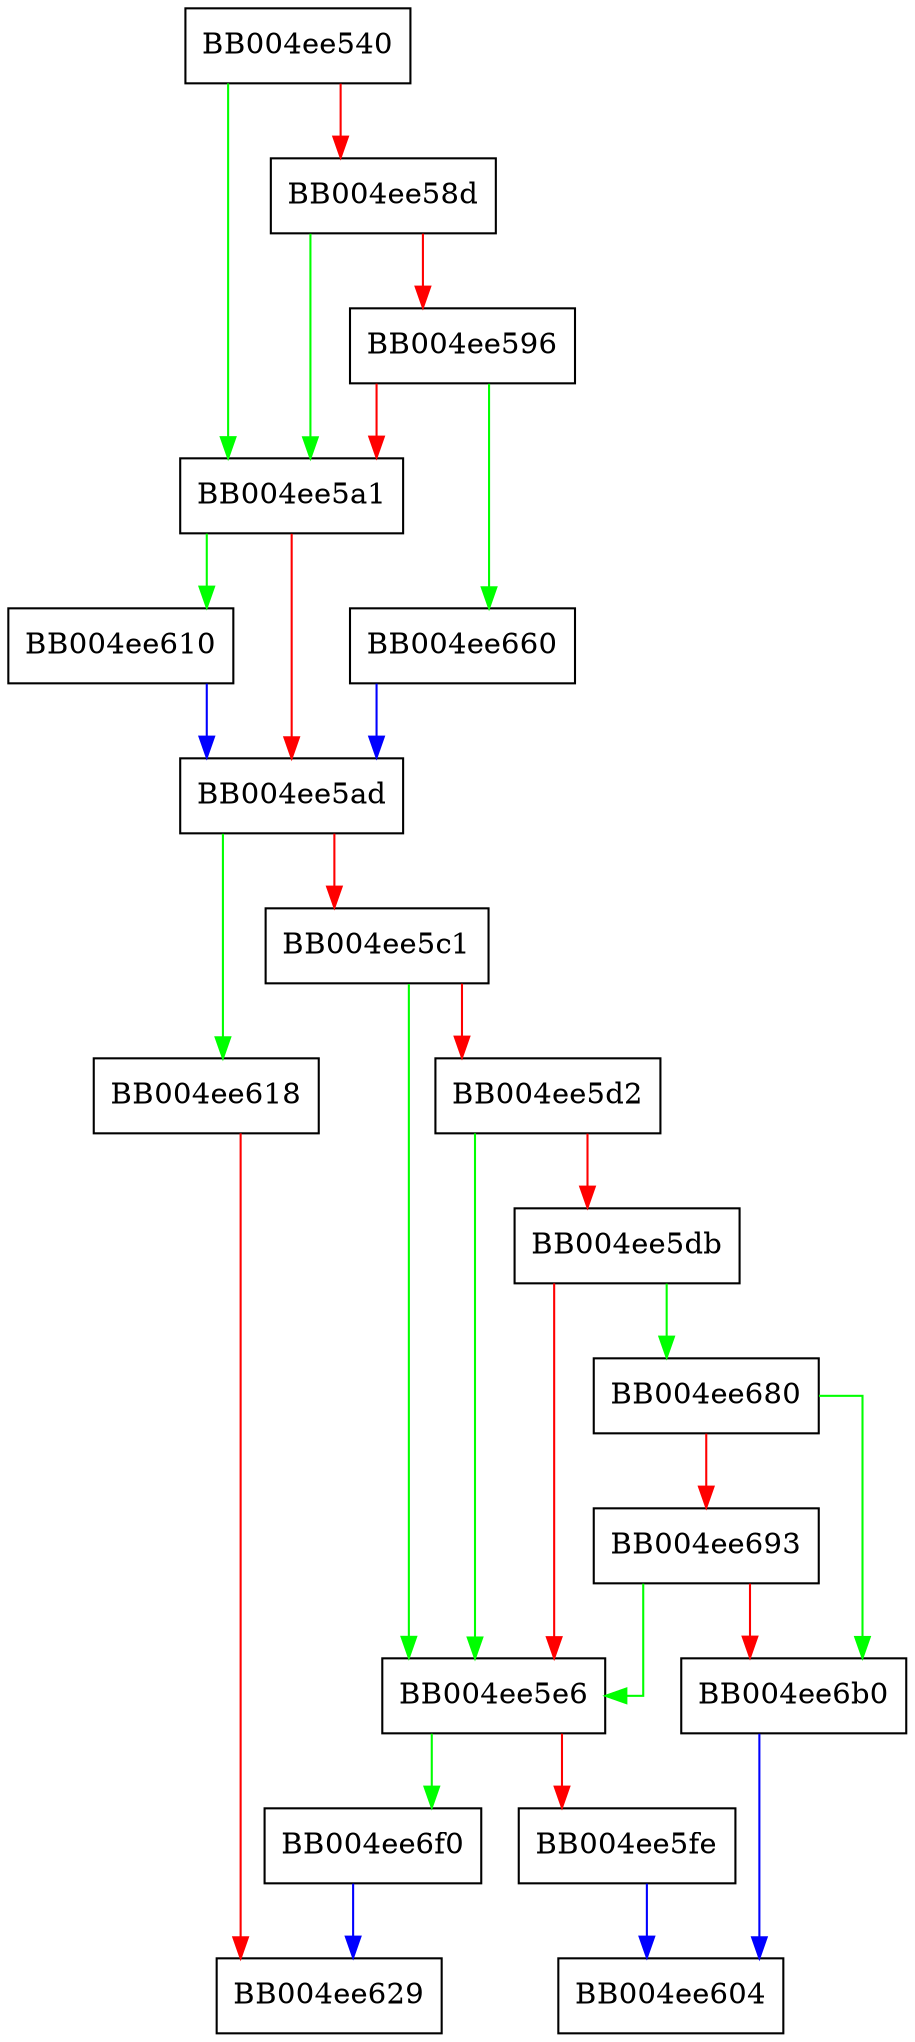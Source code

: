 digraph create_ticket_prequel {
  node [shape="box"];
  graph [splines=ortho];
  BB004ee540 -> BB004ee5a1 [color="green"];
  BB004ee540 -> BB004ee58d [color="red"];
  BB004ee58d -> BB004ee5a1 [color="green"];
  BB004ee58d -> BB004ee596 [color="red"];
  BB004ee596 -> BB004ee660 [color="green"];
  BB004ee596 -> BB004ee5a1 [color="red"];
  BB004ee5a1 -> BB004ee610 [color="green"];
  BB004ee5a1 -> BB004ee5ad [color="red"];
  BB004ee5ad -> BB004ee618 [color="green"];
  BB004ee5ad -> BB004ee5c1 [color="red"];
  BB004ee5c1 -> BB004ee5e6 [color="green"];
  BB004ee5c1 -> BB004ee5d2 [color="red"];
  BB004ee5d2 -> BB004ee5e6 [color="green"];
  BB004ee5d2 -> BB004ee5db [color="red"];
  BB004ee5db -> BB004ee680 [color="green"];
  BB004ee5db -> BB004ee5e6 [color="red"];
  BB004ee5e6 -> BB004ee6f0 [color="green"];
  BB004ee5e6 -> BB004ee5fe [color="red"];
  BB004ee5fe -> BB004ee604 [color="blue"];
  BB004ee610 -> BB004ee5ad [color="blue"];
  BB004ee618 -> BB004ee629 [color="red"];
  BB004ee660 -> BB004ee5ad [color="blue"];
  BB004ee680 -> BB004ee6b0 [color="green"];
  BB004ee680 -> BB004ee693 [color="red"];
  BB004ee693 -> BB004ee5e6 [color="green"];
  BB004ee693 -> BB004ee6b0 [color="red"];
  BB004ee6b0 -> BB004ee604 [color="blue"];
  BB004ee6f0 -> BB004ee629 [color="blue"];
}